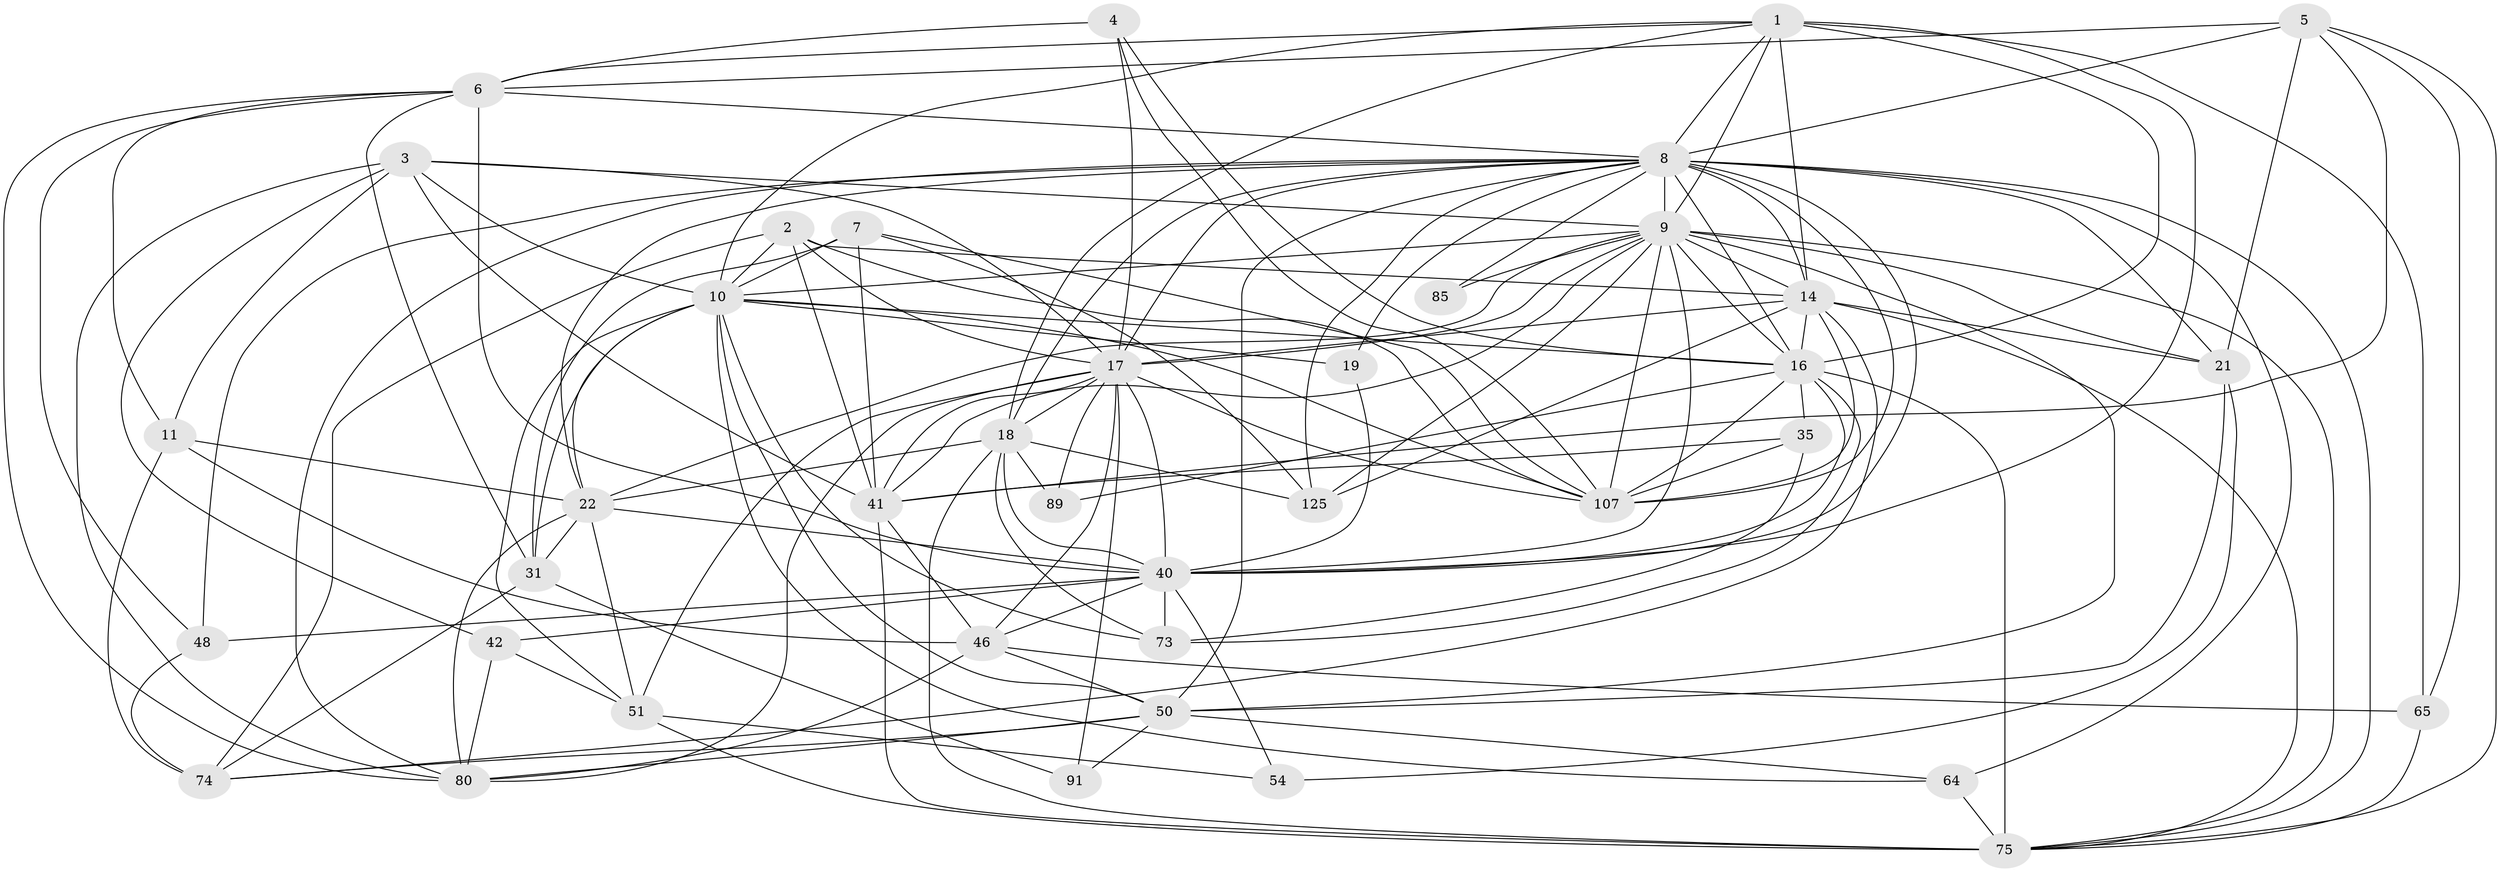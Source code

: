 // original degree distribution, {4: 0.2857142857142857, 5: 0.19548872180451127, 2: 0.09022556390977443, 3: 0.3157894736842105, 9: 0.007518796992481203, 7: 0.03759398496240601, 6: 0.06015037593984962, 8: 0.007518796992481203}
// Generated by graph-tools (version 1.1) at 2025/18/03/04/25 18:18:49]
// undirected, 39 vertices, 146 edges
graph export_dot {
graph [start="1"]
  node [color=gray90,style=filled];
  1 [super="+86+114+109"];
  2 [super="+58"];
  3 [super="+93+87"];
  4 [super="+112+30"];
  5 [super="+82+103+101"];
  6 [super="+33+131+37"];
  7 [super="+61"];
  8 [super="+20+66+12+106+28"];
  9 [super="+15+97+26"];
  10 [super="+24+111+27+105+13"];
  11 [super="+94"];
  14 [super="+55+23+52"];
  16 [super="+127+62+60+92"];
  17 [super="+43+32+83+56"];
  18 [super="+29"];
  19;
  21 [super="+72"];
  22 [super="+77+38+76"];
  31 [super="+79+36"];
  35;
  40 [super="+53+45"];
  41 [super="+68"];
  42 [super="+99"];
  46 [super="+128+78"];
  48;
  50 [super="+102+57"];
  51 [super="+113"];
  54;
  64 [super="+84"];
  65 [super="+98"];
  73 [super="+108"];
  74;
  75 [super="+100"];
  80 [super="+81"];
  85;
  89;
  91;
  107 [super="+110+130"];
  125 [super="+132"];
  1 -- 16 [weight=2];
  1 -- 18;
  1 -- 10;
  1 -- 14;
  1 -- 40;
  1 -- 8;
  1 -- 65;
  1 -- 6;
  1 -- 9;
  2 -- 74;
  2 -- 41;
  2 -- 107;
  2 -- 14 [weight=2];
  2 -- 17;
  2 -- 10;
  3 -- 41 [weight=2];
  3 -- 11;
  3 -- 10;
  3 -- 17;
  3 -- 9;
  3 -- 42;
  3 -- 80;
  4 -- 107;
  4 -- 6;
  4 -- 17;
  4 -- 16;
  5 -- 6;
  5 -- 21 [weight=2];
  5 -- 75;
  5 -- 65;
  5 -- 41;
  5 -- 8 [weight=3];
  6 -- 8 [weight=2];
  6 -- 48;
  6 -- 31;
  6 -- 40 [weight=3];
  6 -- 11;
  6 -- 80;
  7 -- 125;
  7 -- 10;
  7 -- 107;
  7 -- 31;
  7 -- 41;
  8 -- 107;
  8 -- 48;
  8 -- 85;
  8 -- 9 [weight=4];
  8 -- 64 [weight=2];
  8 -- 22;
  8 -- 16 [weight=2];
  8 -- 125;
  8 -- 50;
  8 -- 75;
  8 -- 19;
  8 -- 21;
  8 -- 40;
  8 -- 14;
  8 -- 17;
  8 -- 18;
  8 -- 80 [weight=2];
  9 -- 22;
  9 -- 107;
  9 -- 10 [weight=2];
  9 -- 40;
  9 -- 50;
  9 -- 41;
  9 -- 75;
  9 -- 14 [weight=2];
  9 -- 16;
  9 -- 17;
  9 -- 21;
  9 -- 85;
  9 -- 125;
  10 -- 19;
  10 -- 51;
  10 -- 16;
  10 -- 64;
  10 -- 22;
  10 -- 107;
  10 -- 31;
  10 -- 50;
  10 -- 73;
  11 -- 74;
  11 -- 22;
  11 -- 46;
  14 -- 107;
  14 -- 16;
  14 -- 21;
  14 -- 17;
  14 -- 74;
  14 -- 75;
  14 -- 125;
  16 -- 107;
  16 -- 73;
  16 -- 40;
  16 -- 89;
  16 -- 35;
  16 -- 75;
  17 -- 51;
  17 -- 107;
  17 -- 89;
  17 -- 40;
  17 -- 41 [weight=2];
  17 -- 46;
  17 -- 80;
  17 -- 91;
  17 -- 18;
  18 -- 40 [weight=2];
  18 -- 73;
  18 -- 75 [weight=2];
  18 -- 22;
  18 -- 89;
  18 -- 125;
  19 -- 40;
  21 -- 50;
  21 -- 54;
  22 -- 31;
  22 -- 51;
  22 -- 40;
  22 -- 80;
  31 -- 74;
  31 -- 91;
  35 -- 107;
  35 -- 41;
  35 -- 73;
  40 -- 73;
  40 -- 42;
  40 -- 46;
  40 -- 48;
  40 -- 54;
  41 -- 46 [weight=2];
  41 -- 75;
  42 -- 51;
  42 -- 80;
  46 -- 50;
  46 -- 65;
  46 -- 80 [weight=2];
  48 -- 74;
  50 -- 91;
  50 -- 64;
  50 -- 74;
  50 -- 80;
  51 -- 54;
  51 -- 75;
  64 -- 75;
  65 -- 75;
}
